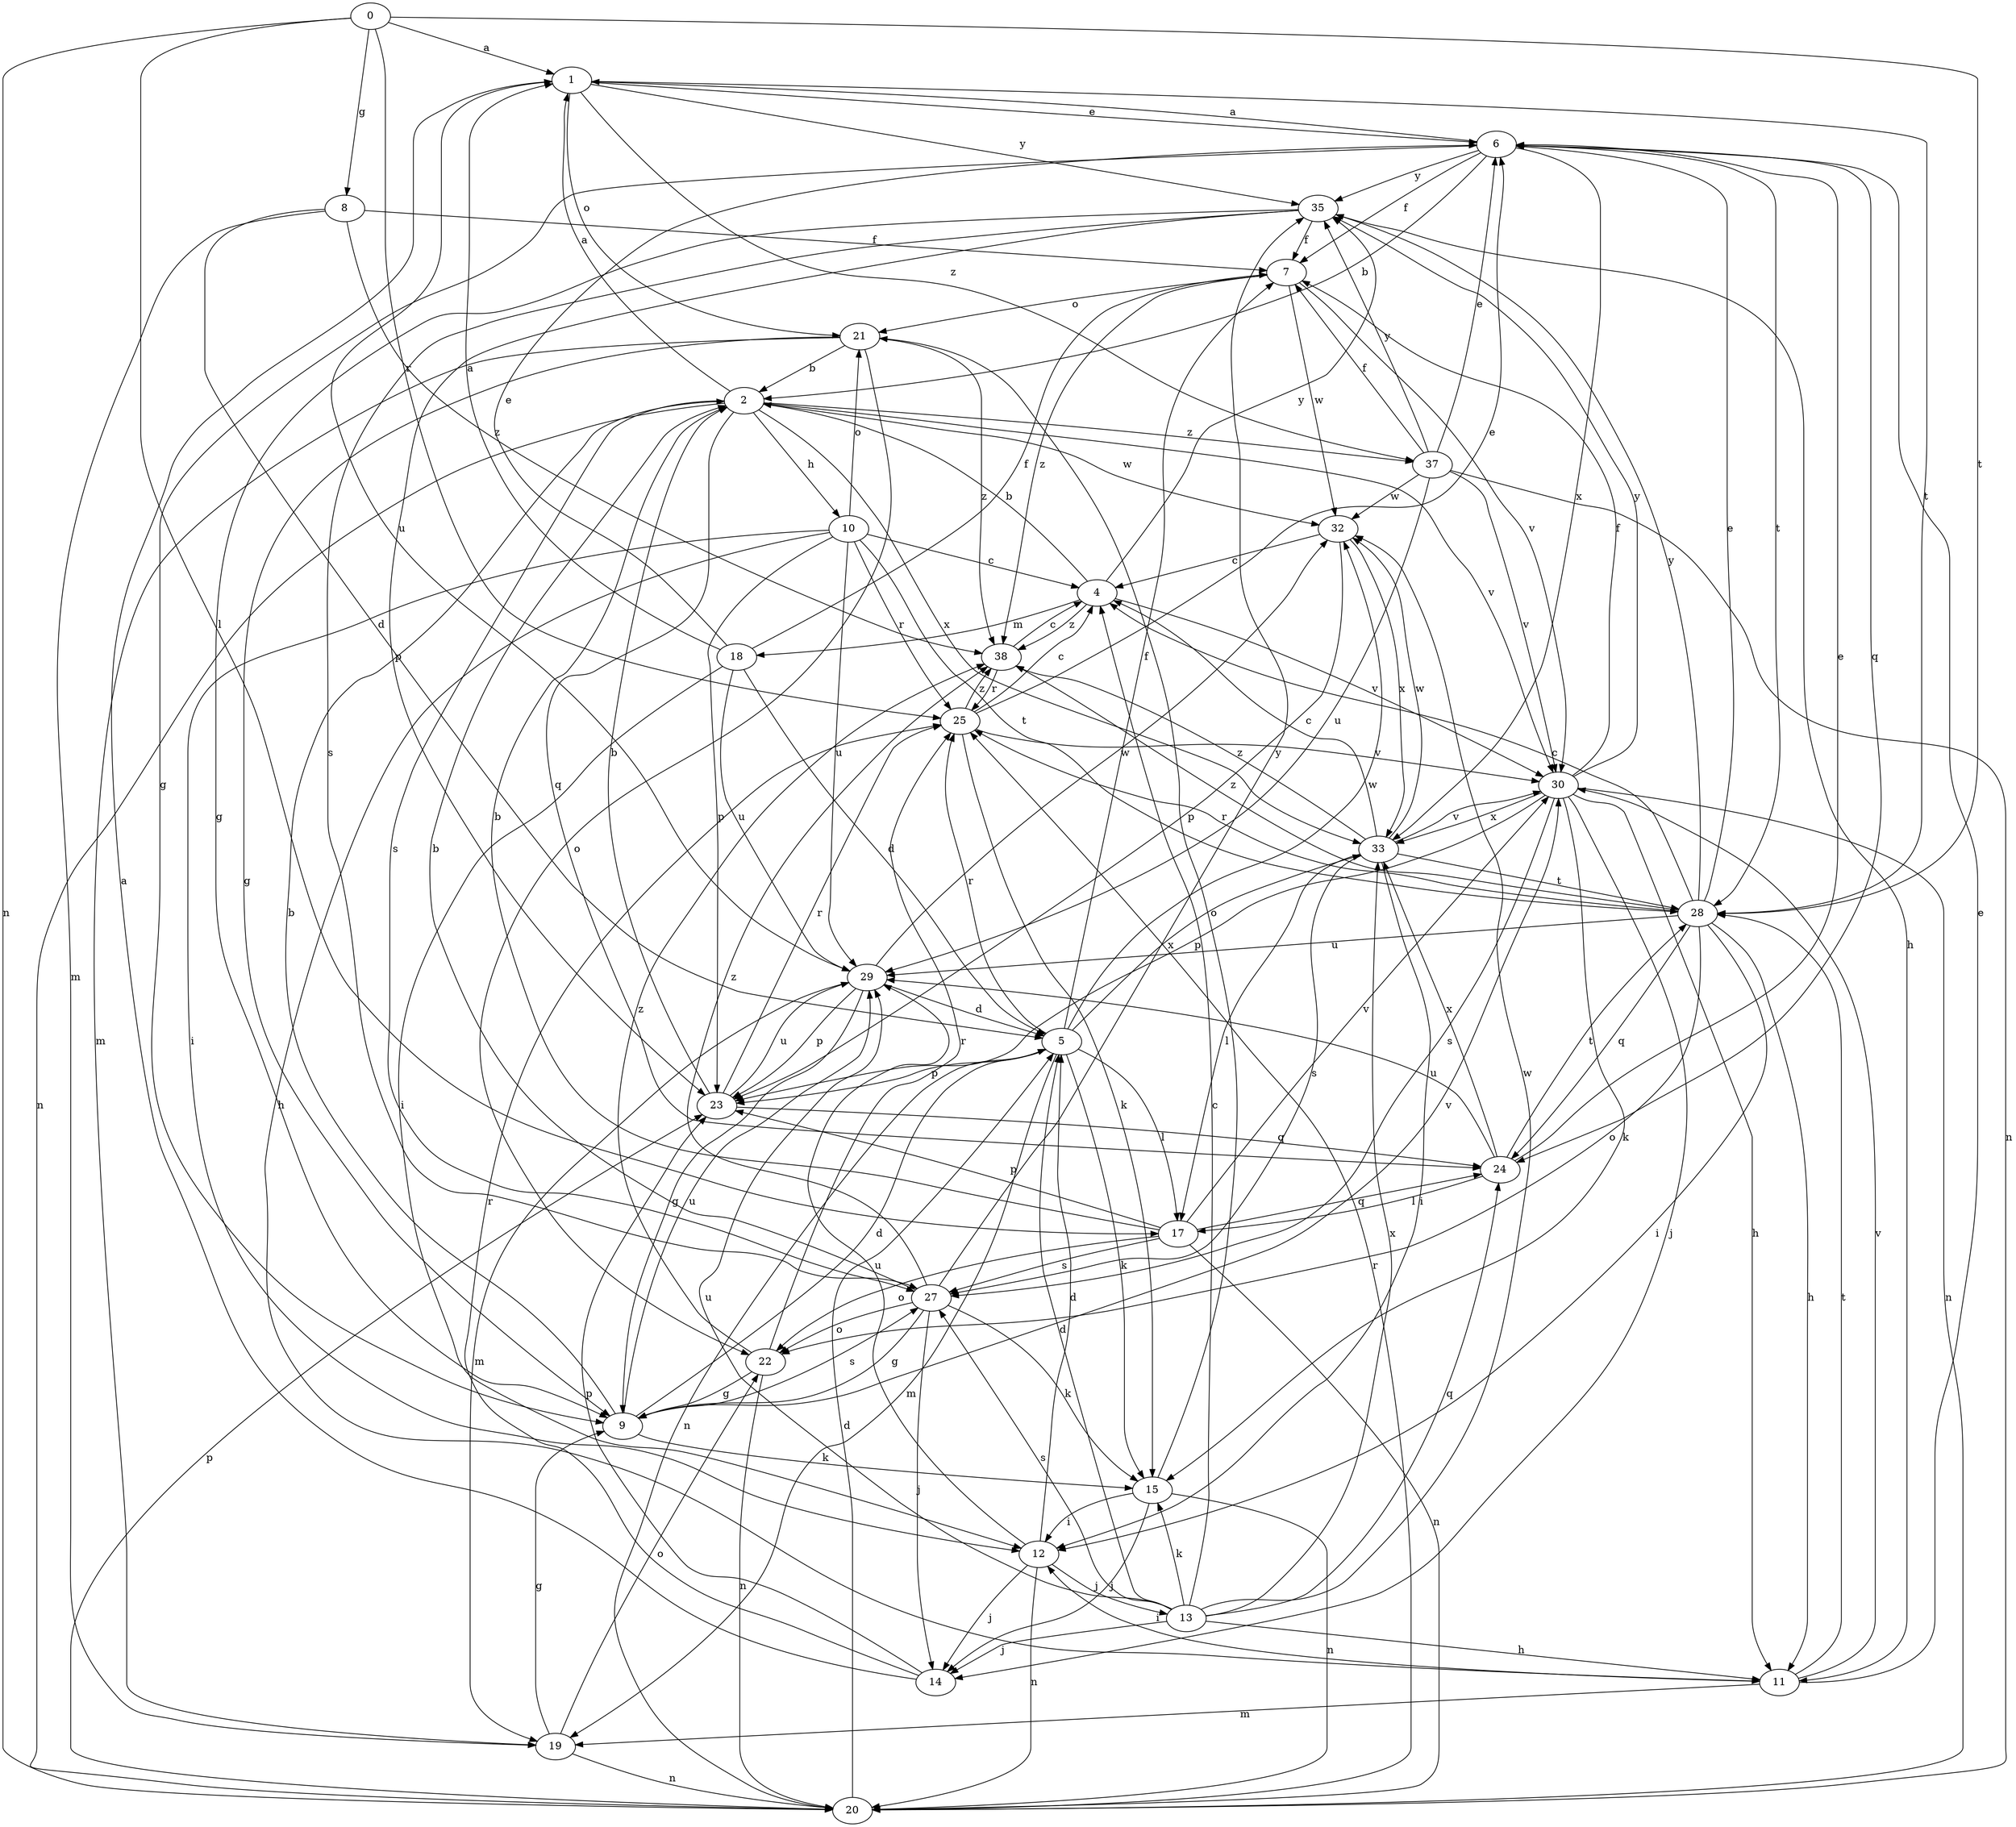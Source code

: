 strict digraph  {
0;
1;
2;
4;
5;
6;
7;
8;
9;
10;
11;
12;
13;
14;
15;
17;
18;
19;
20;
21;
22;
23;
24;
25;
27;
28;
29;
30;
32;
33;
35;
37;
38;
0 -> 1  [label=a];
0 -> 8  [label=g];
0 -> 17  [label=l];
0 -> 20  [label=n];
0 -> 25  [label=r];
0 -> 28  [label=t];
1 -> 6  [label=e];
1 -> 21  [label=o];
1 -> 28  [label=t];
1 -> 29  [label=u];
1 -> 35  [label=y];
1 -> 37  [label=z];
2 -> 1  [label=a];
2 -> 10  [label=h];
2 -> 20  [label=n];
2 -> 24  [label=q];
2 -> 27  [label=s];
2 -> 30  [label=v];
2 -> 32  [label=w];
2 -> 33  [label=x];
2 -> 37  [label=z];
4 -> 2  [label=b];
4 -> 18  [label=m];
4 -> 30  [label=v];
4 -> 35  [label=y];
4 -> 38  [label=z];
5 -> 7  [label=f];
5 -> 15  [label=k];
5 -> 17  [label=l];
5 -> 19  [label=m];
5 -> 20  [label=n];
5 -> 23  [label=p];
5 -> 25  [label=r];
5 -> 32  [label=w];
5 -> 33  [label=x];
6 -> 1  [label=a];
6 -> 2  [label=b];
6 -> 7  [label=f];
6 -> 9  [label=g];
6 -> 24  [label=q];
6 -> 28  [label=t];
6 -> 33  [label=x];
6 -> 35  [label=y];
7 -> 21  [label=o];
7 -> 30  [label=v];
7 -> 32  [label=w];
7 -> 38  [label=z];
8 -> 5  [label=d];
8 -> 7  [label=f];
8 -> 19  [label=m];
8 -> 38  [label=z];
9 -> 2  [label=b];
9 -> 5  [label=d];
9 -> 15  [label=k];
9 -> 27  [label=s];
9 -> 29  [label=u];
9 -> 30  [label=v];
10 -> 4  [label=c];
10 -> 11  [label=h];
10 -> 12  [label=i];
10 -> 21  [label=o];
10 -> 23  [label=p];
10 -> 25  [label=r];
10 -> 28  [label=t];
10 -> 29  [label=u];
11 -> 6  [label=e];
11 -> 12  [label=i];
11 -> 19  [label=m];
11 -> 28  [label=t];
11 -> 30  [label=v];
12 -> 5  [label=d];
12 -> 13  [label=j];
12 -> 14  [label=j];
12 -> 20  [label=n];
12 -> 29  [label=u];
13 -> 4  [label=c];
13 -> 5  [label=d];
13 -> 11  [label=h];
13 -> 14  [label=j];
13 -> 15  [label=k];
13 -> 24  [label=q];
13 -> 27  [label=s];
13 -> 29  [label=u];
13 -> 32  [label=w];
13 -> 33  [label=x];
14 -> 1  [label=a];
14 -> 23  [label=p];
14 -> 25  [label=r];
15 -> 12  [label=i];
15 -> 14  [label=j];
15 -> 20  [label=n];
15 -> 21  [label=o];
17 -> 2  [label=b];
17 -> 20  [label=n];
17 -> 22  [label=o];
17 -> 23  [label=p];
17 -> 24  [label=q];
17 -> 27  [label=s];
17 -> 30  [label=v];
18 -> 1  [label=a];
18 -> 5  [label=d];
18 -> 6  [label=e];
18 -> 7  [label=f];
18 -> 12  [label=i];
18 -> 29  [label=u];
19 -> 9  [label=g];
19 -> 20  [label=n];
19 -> 22  [label=o];
20 -> 5  [label=d];
20 -> 23  [label=p];
20 -> 25  [label=r];
21 -> 2  [label=b];
21 -> 9  [label=g];
21 -> 19  [label=m];
21 -> 22  [label=o];
21 -> 38  [label=z];
22 -> 9  [label=g];
22 -> 20  [label=n];
22 -> 25  [label=r];
22 -> 38  [label=z];
23 -> 2  [label=b];
23 -> 24  [label=q];
23 -> 25  [label=r];
23 -> 29  [label=u];
24 -> 6  [label=e];
24 -> 17  [label=l];
24 -> 28  [label=t];
24 -> 29  [label=u];
24 -> 33  [label=x];
25 -> 4  [label=c];
25 -> 6  [label=e];
25 -> 15  [label=k];
25 -> 30  [label=v];
25 -> 38  [label=z];
27 -> 2  [label=b];
27 -> 9  [label=g];
27 -> 14  [label=j];
27 -> 15  [label=k];
27 -> 22  [label=o];
27 -> 35  [label=y];
27 -> 38  [label=z];
28 -> 4  [label=c];
28 -> 6  [label=e];
28 -> 11  [label=h];
28 -> 12  [label=i];
28 -> 22  [label=o];
28 -> 24  [label=q];
28 -> 25  [label=r];
28 -> 29  [label=u];
28 -> 35  [label=y];
28 -> 38  [label=z];
29 -> 5  [label=d];
29 -> 9  [label=g];
29 -> 19  [label=m];
29 -> 23  [label=p];
29 -> 32  [label=w];
30 -> 7  [label=f];
30 -> 11  [label=h];
30 -> 14  [label=j];
30 -> 15  [label=k];
30 -> 20  [label=n];
30 -> 23  [label=p];
30 -> 27  [label=s];
30 -> 33  [label=x];
30 -> 35  [label=y];
32 -> 4  [label=c];
32 -> 23  [label=p];
32 -> 33  [label=x];
33 -> 4  [label=c];
33 -> 12  [label=i];
33 -> 17  [label=l];
33 -> 27  [label=s];
33 -> 28  [label=t];
33 -> 30  [label=v];
33 -> 32  [label=w];
33 -> 38  [label=z];
35 -> 7  [label=f];
35 -> 9  [label=g];
35 -> 11  [label=h];
35 -> 23  [label=p];
35 -> 27  [label=s];
37 -> 6  [label=e];
37 -> 7  [label=f];
37 -> 20  [label=n];
37 -> 29  [label=u];
37 -> 30  [label=v];
37 -> 32  [label=w];
37 -> 35  [label=y];
38 -> 4  [label=c];
38 -> 25  [label=r];
}
